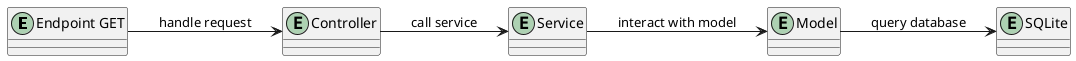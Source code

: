@startuml
left to right direction

' Define the elements
entity "Endpoint GET" as EP
entity "Controller" as C
entity "Service" as S
entity "Model" as M
entity "SQLite" as DB

' Define the connections
EP --> C : handle request
C --> S : call service
S --> M : interact with model
M --> DB : query database

@enduml
